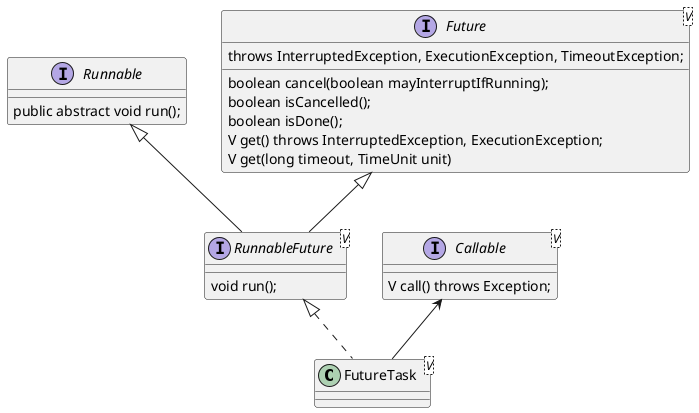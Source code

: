 @startuml

class FutureTask<V> {

}

interface RunnableFuture<V> {
    void run();
}

interface Runnable {
    public abstract void run();
}

interface Future<V> {
    boolean cancel(boolean mayInterruptIfRunning);
    boolean isCancelled();
    boolean isDone();
    V get() throws InterruptedException, ExecutionException;
    V get(long timeout, TimeUnit unit)
            throws InterruptedException, ExecutionException, TimeoutException;
}

interface Callable<V> {
    V call() throws Exception;
}

RunnableFuture <|.. FutureTask
Runnable <|-- RunnableFuture
Future <|-- RunnableFuture
Callable <-- FutureTask

@enduml